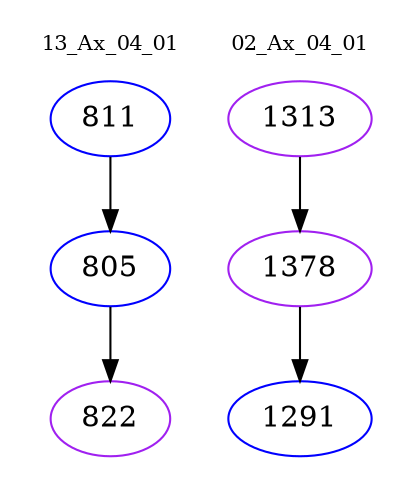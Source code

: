 digraph{
subgraph cluster_0 {
color = white
label = "13_Ax_04_01";
fontsize=10;
T0_811 [label="811", color="blue"]
T0_811 -> T0_805 [color="black"]
T0_805 [label="805", color="blue"]
T0_805 -> T0_822 [color="black"]
T0_822 [label="822", color="purple"]
}
subgraph cluster_1 {
color = white
label = "02_Ax_04_01";
fontsize=10;
T1_1313 [label="1313", color="purple"]
T1_1313 -> T1_1378 [color="black"]
T1_1378 [label="1378", color="purple"]
T1_1378 -> T1_1291 [color="black"]
T1_1291 [label="1291", color="blue"]
}
}

